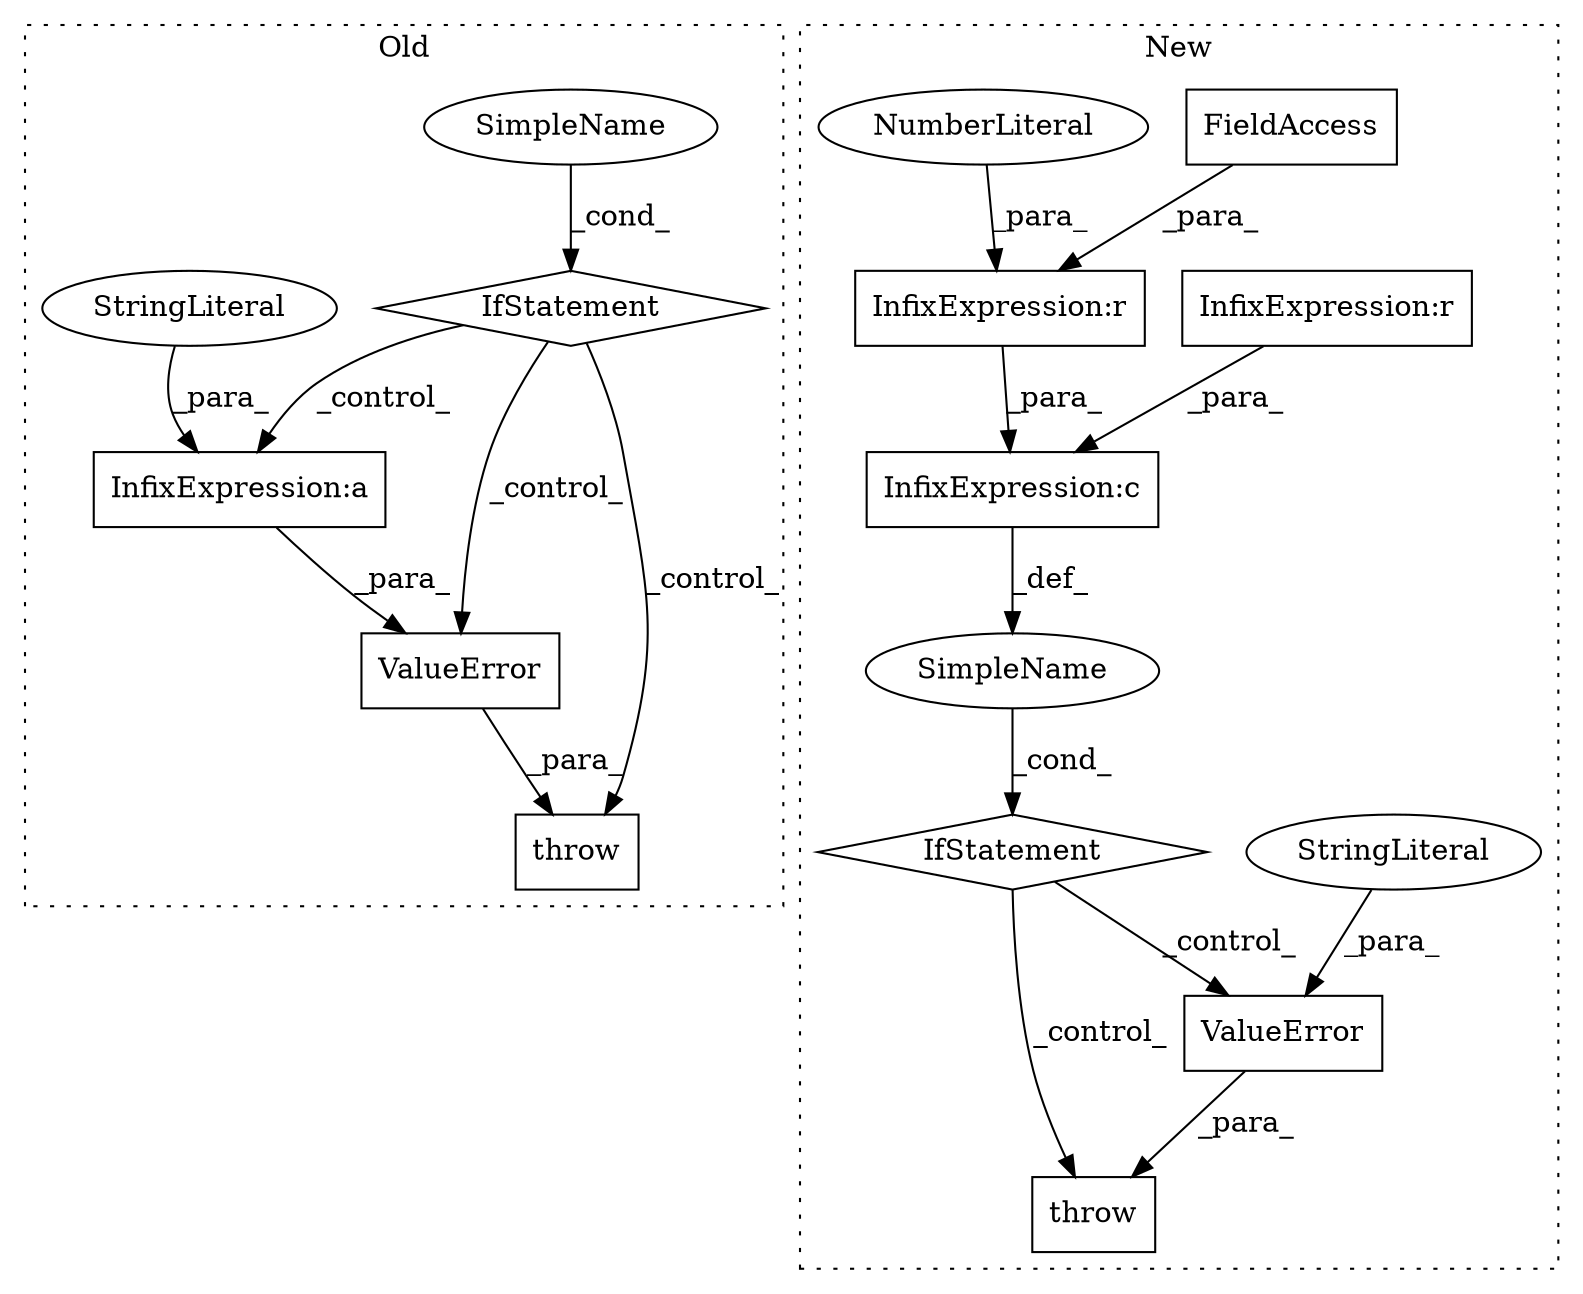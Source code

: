 digraph G {
subgraph cluster0 {
1 [label="ValueError" a="32" s="4810,4932" l="11,1" shape="box"];
4 [label="throw" a="53" s="4804" l="6" shape="box"];
7 [label="SimpleName" a="42" s="" l="" shape="ellipse"];
9 [label="IfStatement" a="25" s="4738,4794" l="8,2" shape="diamond"];
13 [label="InfixExpression:a" a="27" s="4900" l="3" shape="box"];
16 [label="StringLiteral" a="45" s="4821" l="79" shape="ellipse"];
label = "Old";
style="dotted";
}
subgraph cluster1 {
2 [label="ValueError" a="32" s="8635,8691" l="11,1" shape="box"];
3 [label="throw" a="53" s="8629" l="6" shape="box"];
5 [label="StringLiteral" a="45" s="8646" l="45" shape="ellipse"];
6 [label="SimpleName" a="42" s="" l="" shape="ellipse"];
8 [label="IfStatement" a="25" s="8578,8619" l="4,2" shape="diamond"];
10 [label="InfixExpression:r" a="27" s="8592" l="4" shape="box"];
11 [label="InfixExpression:r" a="27" s="8612" l="3" shape="box"];
12 [label="FieldAccess" a="22" s="8603" l="9" shape="box"];
14 [label="NumberLiteral" a="34" s="8615" l="3" shape="ellipse"];
15 [label="InfixExpression:c" a="27" s="8598" l="4" shape="box"];
label = "New";
style="dotted";
}
1 -> 4 [label="_para_"];
2 -> 3 [label="_para_"];
5 -> 2 [label="_para_"];
6 -> 8 [label="_cond_"];
7 -> 9 [label="_cond_"];
8 -> 3 [label="_control_"];
8 -> 2 [label="_control_"];
9 -> 13 [label="_control_"];
9 -> 1 [label="_control_"];
9 -> 4 [label="_control_"];
10 -> 15 [label="_para_"];
11 -> 15 [label="_para_"];
12 -> 11 [label="_para_"];
13 -> 1 [label="_para_"];
14 -> 11 [label="_para_"];
15 -> 6 [label="_def_"];
16 -> 13 [label="_para_"];
}